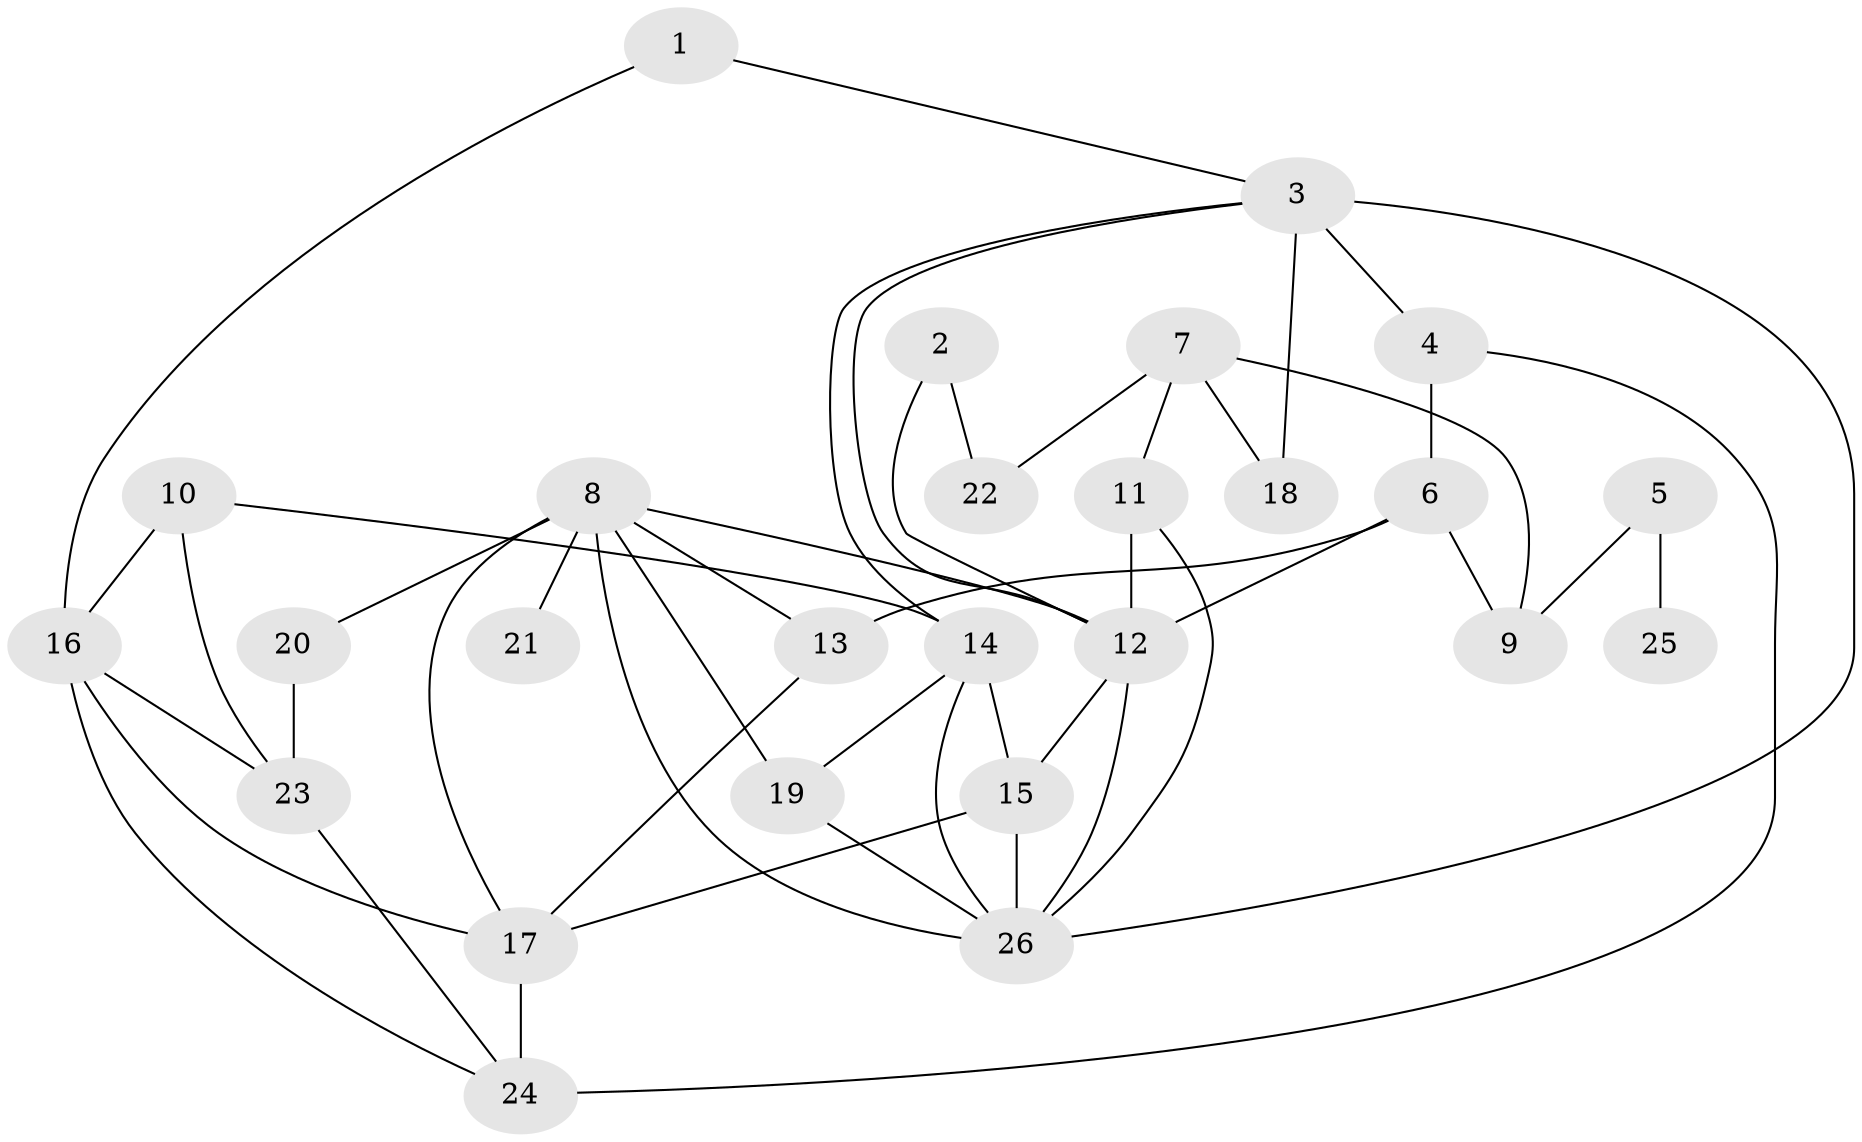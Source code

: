 // original degree distribution, {8: 0.011764705882352941, 6: 0.058823529411764705, 3: 0.17647058823529413, 5: 0.09411764705882353, 2: 0.3058823529411765, 7: 0.011764705882352941, 4: 0.10588235294117647, 1: 0.23529411764705882}
// Generated by graph-tools (version 1.1) at 2025/35/03/04/25 23:35:59]
// undirected, 26 vertices, 47 edges
graph export_dot {
  node [color=gray90,style=filled];
  1;
  2;
  3;
  4;
  5;
  6;
  7;
  8;
  9;
  10;
  11;
  12;
  13;
  14;
  15;
  16;
  17;
  18;
  19;
  20;
  21;
  22;
  23;
  24;
  25;
  26;
  1 -- 3 [weight=1.0];
  1 -- 16 [weight=1.0];
  2 -- 12 [weight=1.0];
  2 -- 22 [weight=1.0];
  3 -- 4 [weight=1.0];
  3 -- 12 [weight=1.0];
  3 -- 14 [weight=1.0];
  3 -- 18 [weight=1.0];
  3 -- 26 [weight=2.0];
  4 -- 6 [weight=1.0];
  4 -- 24 [weight=1.0];
  5 -- 9 [weight=1.0];
  5 -- 25 [weight=1.0];
  6 -- 9 [weight=1.0];
  6 -- 12 [weight=2.0];
  6 -- 13 [weight=1.0];
  7 -- 9 [weight=2.0];
  7 -- 11 [weight=1.0];
  7 -- 18 [weight=1.0];
  7 -- 22 [weight=1.0];
  8 -- 12 [weight=2.0];
  8 -- 13 [weight=1.0];
  8 -- 17 [weight=1.0];
  8 -- 19 [weight=1.0];
  8 -- 20 [weight=1.0];
  8 -- 21 [weight=1.0];
  8 -- 26 [weight=2.0];
  10 -- 14 [weight=1.0];
  10 -- 16 [weight=1.0];
  10 -- 23 [weight=1.0];
  11 -- 12 [weight=1.0];
  11 -- 26 [weight=1.0];
  12 -- 15 [weight=1.0];
  12 -- 26 [weight=1.0];
  13 -- 17 [weight=1.0];
  14 -- 15 [weight=1.0];
  14 -- 19 [weight=1.0];
  14 -- 26 [weight=1.0];
  15 -- 17 [weight=2.0];
  15 -- 26 [weight=2.0];
  16 -- 17 [weight=1.0];
  16 -- 23 [weight=1.0];
  16 -- 24 [weight=1.0];
  17 -- 24 [weight=2.0];
  19 -- 26 [weight=2.0];
  20 -- 23 [weight=2.0];
  23 -- 24 [weight=1.0];
}
